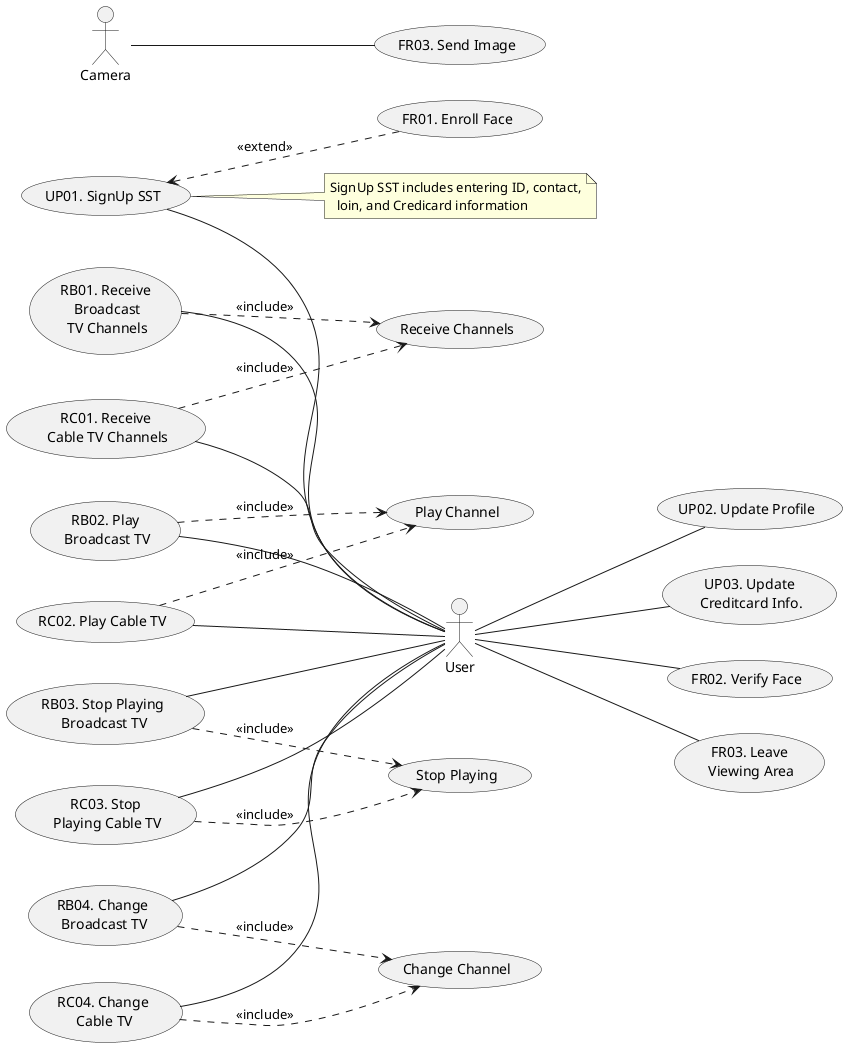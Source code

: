 @startuml
skinparam shadowing false
left to right direction

' 4.8. User Profile Management -> UP
(UP01. SignUp SST) -- :User:
(UP01. SignUp SST) <.. (FR01. Enroll Face) : <<extend>>
:User: -- (UP02. Update Profile)
:User: -- (UP03. Update\n Creditcard Info.)

note right of (UP01. SignUp SST)
  SignUp SST includes entering ID, contact,
    loin, and Credicard information
end note

' 4.2. Receiving Broadcast TV Channels -> RB
(RB01. Receive\n Broadcast\n TV Channels) -- :User:
(RB01. Receive\n Broadcast\n TV Channels) ..> (Receive Channels) : <<include>>
(RB02. Play\n Broadcast TV) -- :User:
(RB02. Play\n Broadcast TV) ..> (Play Channel) : <<include>>
(RB03. Stop Playing\n Broadcast TV) -- :User:
(RB03. Stop Playing\n Broadcast TV) ..> (Stop Playing) : <<include>>
(RB04. Change\n Broadcast TV) -- :User:
(RB04. Change\n Broadcast TV) ..> (Change Channel) : <<include>>

' 4.3. Receiving Cable TV Channels -> RC
(RC01. Receive\n Cable TV Channels) -- :User:
(RC01. Receive\n Cable TV Channels) ..> (Receive Channels) : <<include>>
(RC02. Play Cable TV) -- :User:
(RC02. Play Cable TV) ..> (Play Channel) : <<include>>
(RC03. Stop\n Playing Cable TV) -- :User:
(RC03. Stop\n Playing Cable TV) ..> (Stop Playing) : <<include>>
(RC04. Change\n Cable TV) -- :User:
(RC04. Change\n Cable TV) ..> (Change Channel) : <<include>>

' 4.4. Face Recognition -> FR
(FR01. Enroll Face)
:User: -- (FR02. Verify Face)
:User: -- (FR03. Leave\n Viewing Area)

:Camera: -- (FR03. Send Image)


@enduml